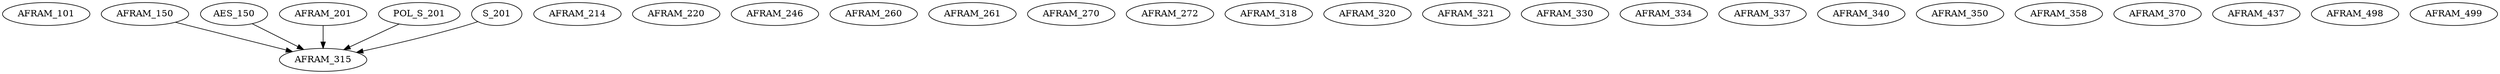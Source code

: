 digraph G {
    AFRAM_101;
    AFRAM_150;
    AFRAM_214;
    AFRAM_220;
    AFRAM_246;
    AFRAM_260;
    AFRAM_261;
    AFRAM_270;
    AFRAM_272;
    edge [color=black];
    AES_150 -> AFRAM_315;
    AFRAM_150 -> AFRAM_315;
    AFRAM_201 -> AFRAM_315;
    POL_S_201 -> AFRAM_315;
    S_201 -> AFRAM_315;
    AFRAM_318;
    AFRAM_320;
    AFRAM_321;
    AFRAM_330;
    AFRAM_334;
    AFRAM_337;
    AFRAM_340;
    AFRAM_350;
    AFRAM_358;
    AFRAM_370;
    AFRAM_437;
    AFRAM_498;
    AFRAM_499;
}
